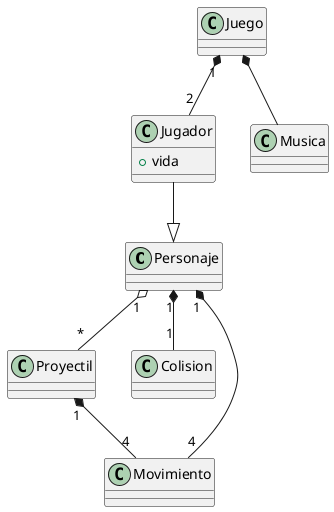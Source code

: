 @startuml diagrama

class Personaje

class Jugador{
    + vida
}
class Proyectil
class Colision
class Juego
class Musica

Juego "1" *-- "2" Jugador
Jugador --|> Personaje
Personaje "1" *-- "1" Colision
Personaje "1" *-- "4" Movimiento
Personaje "1" o-- "*" Proyectil
Proyectil "1" *-- "4" Movimiento
Juego *-- Musica

@enduml